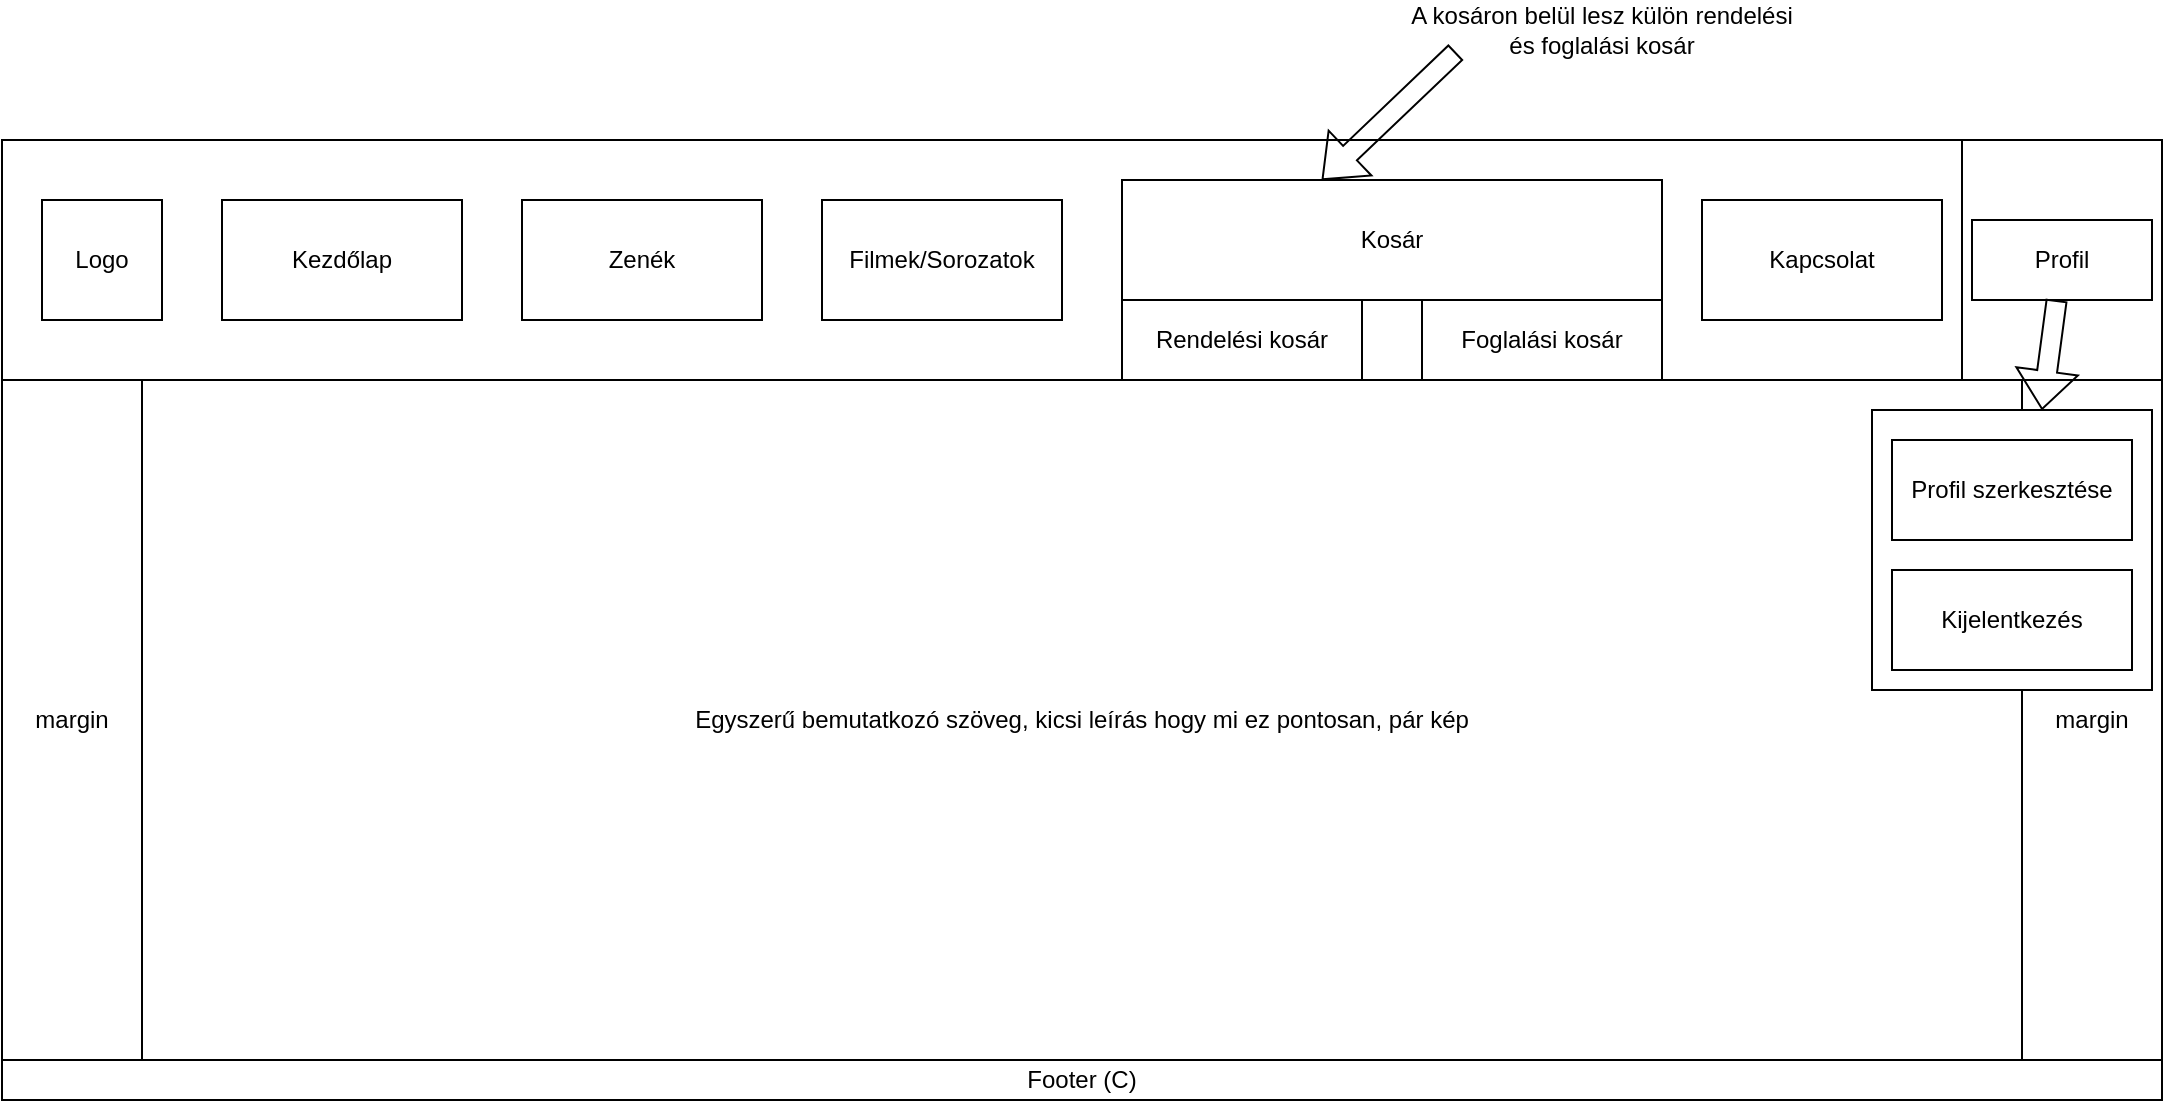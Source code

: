 <mxfile version="26.2.3">
  <diagram name="1 oldal" id="ZRo3TNaSbQ_DCoS2osNK">
    <mxGraphModel dx="-1053" dy="751" grid="1" gridSize="10" guides="1" tooltips="1" connect="1" arrows="1" fold="1" page="1" pageScale="1" pageWidth="827" pageHeight="1169" math="0" shadow="0">
      <root>
        <mxCell id="0" />
        <mxCell id="1" parent="0" />
        <mxCell id="tNXsENTEjhiDUSROjqKi-415" value="" style="rounded=0;whiteSpace=wrap;html=1;" vertex="1" parent="1">
          <mxGeometry x="2960" y="490" width="1080" height="480" as="geometry" />
        </mxCell>
        <mxCell id="tNXsENTEjhiDUSROjqKi-416" value="" style="rounded=0;whiteSpace=wrap;html=1;" vertex="1" parent="1">
          <mxGeometry x="2960" y="490" width="1080" height="120" as="geometry" />
        </mxCell>
        <mxCell id="tNXsENTEjhiDUSROjqKi-417" style="edgeStyle=orthogonalEdgeStyle;rounded=0;orthogonalLoop=1;jettySize=auto;html=1;exitX=0.5;exitY=0;exitDx=0;exitDy=0;" edge="1" parent="1" source="tNXsENTEjhiDUSROjqKi-418">
          <mxGeometry relative="1" as="geometry">
            <mxPoint x="3500" y="950" as="targetPoint" />
          </mxGeometry>
        </mxCell>
        <mxCell id="tNXsENTEjhiDUSROjqKi-418" value="" style="rounded=0;whiteSpace=wrap;html=1;" vertex="1" parent="1">
          <mxGeometry x="2960" y="950" width="1080" height="20" as="geometry" />
        </mxCell>
        <mxCell id="tNXsENTEjhiDUSROjqKi-419" value="" style="rounded=0;whiteSpace=wrap;html=1;" vertex="1" parent="1">
          <mxGeometry x="3940" y="490" width="100" height="120" as="geometry" />
        </mxCell>
        <mxCell id="tNXsENTEjhiDUSROjqKi-420" value="" style="rounded=0;whiteSpace=wrap;html=1;" vertex="1" parent="1">
          <mxGeometry x="3070" y="520" width="120" height="60" as="geometry" />
        </mxCell>
        <mxCell id="tNXsENTEjhiDUSROjqKi-421" value="" style="rounded=0;whiteSpace=wrap;html=1;" vertex="1" parent="1">
          <mxGeometry x="3670" y="550" width="120" height="60" as="geometry" />
        </mxCell>
        <mxCell id="tNXsENTEjhiDUSROjqKi-422" value="" style="rounded=0;whiteSpace=wrap;html=1;" vertex="1" parent="1">
          <mxGeometry x="3220" y="520" width="120" height="60" as="geometry" />
        </mxCell>
        <mxCell id="tNXsENTEjhiDUSROjqKi-423" value="" style="rounded=0;whiteSpace=wrap;html=1;" vertex="1" parent="1">
          <mxGeometry x="3520" y="550" width="120" height="60" as="geometry" />
        </mxCell>
        <mxCell id="tNXsENTEjhiDUSROjqKi-424" value="" style="rounded=0;whiteSpace=wrap;html=1;" vertex="1" parent="1">
          <mxGeometry x="3370" y="520" width="120" height="60" as="geometry" />
        </mxCell>
        <mxCell id="tNXsENTEjhiDUSROjqKi-425" value="Egyszerű bemutatkozó szöveg, kicsi leírás hogy mi ez pontosan, pár kép" style="rounded=0;whiteSpace=wrap;html=1;" vertex="1" parent="1">
          <mxGeometry x="3030" y="610" width="940" height="340" as="geometry" />
        </mxCell>
        <mxCell id="tNXsENTEjhiDUSROjqKi-426" value="Kezdőlap" style="text;html=1;align=center;verticalAlign=middle;whiteSpace=wrap;rounded=0;" vertex="1" parent="1">
          <mxGeometry x="3070" y="520" width="120" height="60" as="geometry" />
        </mxCell>
        <mxCell id="tNXsENTEjhiDUSROjqKi-427" value="" style="rounded=0;whiteSpace=wrap;html=1;" vertex="1" parent="1">
          <mxGeometry x="2980" y="520" width="60" height="60" as="geometry" />
        </mxCell>
        <mxCell id="tNXsENTEjhiDUSROjqKi-428" value="&lt;div&gt;Logo&lt;/div&gt;" style="text;html=1;align=center;verticalAlign=middle;whiteSpace=wrap;rounded=0;" vertex="1" parent="1">
          <mxGeometry x="2980" y="520" width="60" height="60" as="geometry" />
        </mxCell>
        <mxCell id="tNXsENTEjhiDUSROjqKi-429" value="Zenék" style="text;html=1;align=center;verticalAlign=middle;whiteSpace=wrap;rounded=0;" vertex="1" parent="1">
          <mxGeometry x="3220" y="520" width="120" height="60" as="geometry" />
        </mxCell>
        <mxCell id="tNXsENTEjhiDUSROjqKi-430" value="Filmek/Sorozatok" style="text;html=1;align=center;verticalAlign=middle;whiteSpace=wrap;rounded=0;" vertex="1" parent="1">
          <mxGeometry x="3370" y="520" width="120" height="60" as="geometry" />
        </mxCell>
        <mxCell id="tNXsENTEjhiDUSROjqKi-431" value="Rendelési kosár" style="text;html=1;align=center;verticalAlign=middle;whiteSpace=wrap;rounded=0;" vertex="1" parent="1">
          <mxGeometry x="3520" y="560" width="120" height="60" as="geometry" />
        </mxCell>
        <mxCell id="tNXsENTEjhiDUSROjqKi-432" value="Footer (C)" style="text;html=1;align=center;verticalAlign=middle;whiteSpace=wrap;rounded=0;" vertex="1" parent="1">
          <mxGeometry x="2960" y="950" width="1080" height="20" as="geometry" />
        </mxCell>
        <mxCell id="tNXsENTEjhiDUSROjqKi-433" value="margin" style="text;html=1;align=center;verticalAlign=middle;whiteSpace=wrap;rounded=0;" vertex="1" parent="1">
          <mxGeometry x="2960" y="610" width="70" height="340" as="geometry" />
        </mxCell>
        <mxCell id="tNXsENTEjhiDUSROjqKi-434" value="margin" style="text;html=1;align=center;verticalAlign=middle;whiteSpace=wrap;rounded=0;" vertex="1" parent="1">
          <mxGeometry x="3970" y="610" width="70" height="340" as="geometry" />
        </mxCell>
        <mxCell id="tNXsENTEjhiDUSROjqKi-435" value="Profil" style="rounded=0;whiteSpace=wrap;html=1;" vertex="1" parent="1">
          <mxGeometry x="3945" y="530" width="90" height="40" as="geometry" />
        </mxCell>
        <mxCell id="tNXsENTEjhiDUSROjqKi-436" value="" style="rounded=0;whiteSpace=wrap;html=1;" vertex="1" parent="1">
          <mxGeometry x="3810" y="520" width="120" height="60" as="geometry" />
        </mxCell>
        <mxCell id="tNXsENTEjhiDUSROjqKi-437" value="Kapcsolat" style="text;html=1;align=center;verticalAlign=middle;whiteSpace=wrap;rounded=0;" vertex="1" parent="1">
          <mxGeometry x="3810" y="520" width="120" height="60" as="geometry" />
        </mxCell>
        <mxCell id="tNXsENTEjhiDUSROjqKi-438" value="Foglalási kosár" style="text;html=1;align=center;verticalAlign=middle;whiteSpace=wrap;rounded=0;" vertex="1" parent="1">
          <mxGeometry x="3670" y="560" width="120" height="60" as="geometry" />
        </mxCell>
        <mxCell id="tNXsENTEjhiDUSROjqKi-439" value="Kosár" style="rounded=0;whiteSpace=wrap;html=1;" vertex="1" parent="1">
          <mxGeometry x="3520" y="510" width="270" height="60" as="geometry" />
        </mxCell>
        <mxCell id="tNXsENTEjhiDUSROjqKi-440" value="A kosáron belül lesz külön rendelési és foglalási kosár" style="text;html=1;align=center;verticalAlign=middle;whiteSpace=wrap;rounded=0;" vertex="1" parent="1">
          <mxGeometry x="3660" y="420" width="200" height="30" as="geometry" />
        </mxCell>
        <mxCell id="tNXsENTEjhiDUSROjqKi-441" value="" style="endArrow=classic;html=1;rounded=0;entryX=0.37;entryY=0;entryDx=0;entryDy=0;shape=flexArrow;entryPerimeter=0;exitX=0.135;exitY=0.867;exitDx=0;exitDy=0;exitPerimeter=0;" edge="1" parent="1" source="tNXsENTEjhiDUSROjqKi-440" target="tNXsENTEjhiDUSROjqKi-439">
          <mxGeometry width="50" height="50" relative="1" as="geometry">
            <mxPoint x="3540" y="470" as="sourcePoint" />
            <mxPoint x="3420" y="550" as="targetPoint" />
          </mxGeometry>
        </mxCell>
        <mxCell id="tNXsENTEjhiDUSROjqKi-442" value="" style="rounded=0;whiteSpace=wrap;html=1;" vertex="1" parent="1">
          <mxGeometry x="3895" y="625" width="140" height="140" as="geometry" />
        </mxCell>
        <mxCell id="tNXsENTEjhiDUSROjqKi-443" value="Profil szerkesztése" style="rounded=0;whiteSpace=wrap;html=1;" vertex="1" parent="1">
          <mxGeometry x="3905" y="640" width="120" height="50" as="geometry" />
        </mxCell>
        <mxCell id="tNXsENTEjhiDUSROjqKi-444" value="Kijelentkezés" style="rounded=0;whiteSpace=wrap;html=1;" vertex="1" parent="1">
          <mxGeometry x="3905" y="705" width="120" height="50" as="geometry" />
        </mxCell>
        <mxCell id="tNXsENTEjhiDUSROjqKi-445" value="" style="endArrow=classic;html=1;rounded=0;entryX=0.607;entryY=0;entryDx=0;entryDy=0;shape=flexArrow;entryPerimeter=0;" edge="1" parent="1" source="tNXsENTEjhiDUSROjqKi-435" target="tNXsENTEjhiDUSROjqKi-442">
          <mxGeometry width="50" height="50" relative="1" as="geometry">
            <mxPoint x="4177" y="586" as="sourcePoint" />
            <mxPoint x="4110" y="650" as="targetPoint" />
          </mxGeometry>
        </mxCell>
      </root>
    </mxGraphModel>
  </diagram>
</mxfile>
